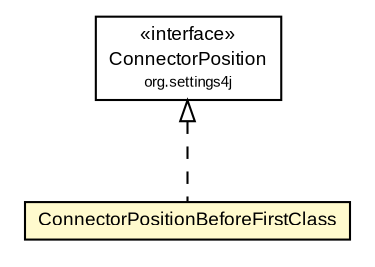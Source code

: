 #!/usr/local/bin/dot
#
# Class diagram 
# Generated by UMLGraph version R5_6-24-gf6e263 (http://www.umlgraph.org/)
#

digraph G {
	edge [fontname="arial",fontsize=10,labelfontname="arial",labelfontsize=10];
	node [fontname="arial",fontsize=10,shape=plaintext];
	nodesep=0.25;
	ranksep=0.5;
	// org.settings4j.ConnectorPosition
	c1669 [label=<<table title="org.settings4j.ConnectorPosition" border="0" cellborder="1" cellspacing="0" cellpadding="2" port="p" href="../../ConnectorPosition.html">
		<tr><td><table border="0" cellspacing="0" cellpadding="1">
<tr><td align="center" balign="center"> &#171;interface&#187; </td></tr>
<tr><td align="center" balign="center"> ConnectorPosition </td></tr>
<tr><td align="center" balign="center"><font point-size="7.0"> org.settings4j </font></td></tr>
		</table></td></tr>
		</table>>, URL="../../ConnectorPosition.html", fontname="arial", fontcolor="black", fontsize=9.0];
	// org.settings4j.settings.position.ConnectorPositionBeforeFirstClass
	c1696 [label=<<table title="org.settings4j.settings.position.ConnectorPositionBeforeFirstClass" border="0" cellborder="1" cellspacing="0" cellpadding="2" port="p" bgcolor="lemonChiffon" href="./ConnectorPositionBeforeFirstClass.html">
		<tr><td><table border="0" cellspacing="0" cellpadding="1">
<tr><td align="center" balign="center"> ConnectorPositionBeforeFirstClass </td></tr>
		</table></td></tr>
		</table>>, URL="./ConnectorPositionBeforeFirstClass.html", fontname="arial", fontcolor="black", fontsize=9.0];
	//org.settings4j.settings.position.ConnectorPositionBeforeFirstClass implements org.settings4j.ConnectorPosition
	c1669:p -> c1696:p [dir=back,arrowtail=empty,style=dashed];
}

